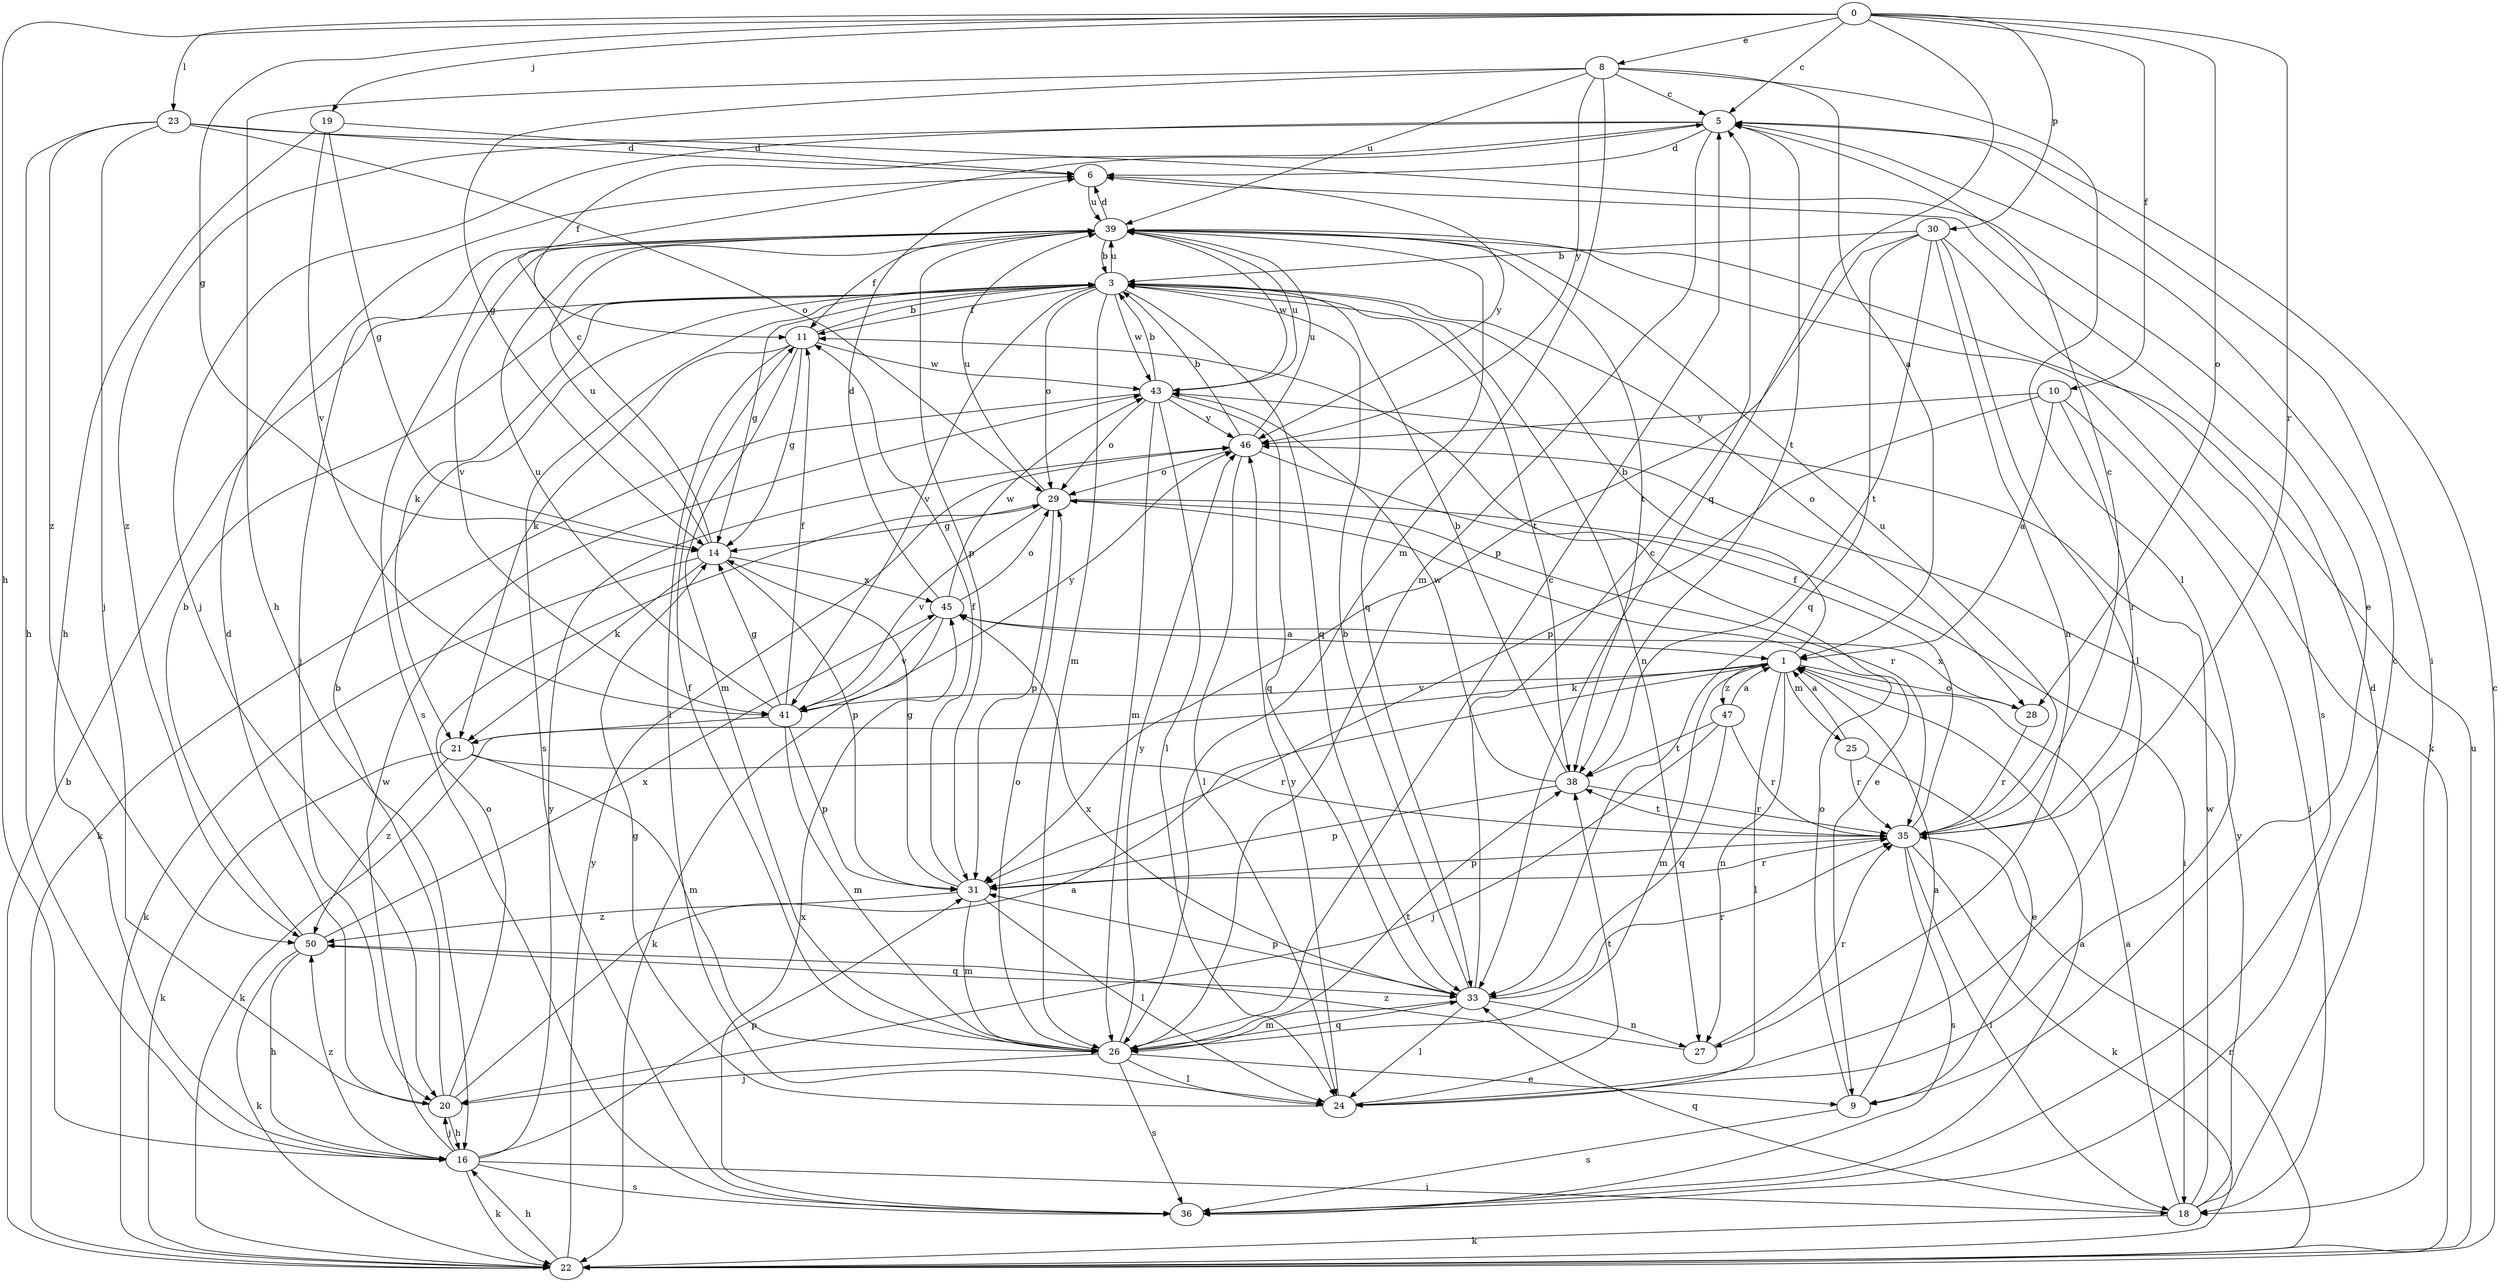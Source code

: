strict digraph  {
0;
1;
3;
5;
6;
8;
9;
10;
11;
14;
16;
18;
19;
20;
21;
22;
23;
24;
25;
26;
27;
28;
29;
30;
31;
33;
35;
36;
38;
39;
41;
43;
45;
46;
47;
50;
0 -> 5  [label=c];
0 -> 8  [label=e];
0 -> 10  [label=f];
0 -> 14  [label=g];
0 -> 16  [label=h];
0 -> 19  [label=j];
0 -> 23  [label=l];
0 -> 28  [label=o];
0 -> 30  [label=p];
0 -> 33  [label=q];
0 -> 35  [label=r];
1 -> 3  [label=b];
1 -> 21  [label=k];
1 -> 24  [label=l];
1 -> 25  [label=m];
1 -> 26  [label=m];
1 -> 27  [label=n];
1 -> 28  [label=o];
1 -> 41  [label=v];
1 -> 47  [label=z];
3 -> 11  [label=f];
3 -> 14  [label=g];
3 -> 21  [label=k];
3 -> 26  [label=m];
3 -> 27  [label=n];
3 -> 28  [label=o];
3 -> 29  [label=o];
3 -> 33  [label=q];
3 -> 36  [label=s];
3 -> 38  [label=t];
3 -> 39  [label=u];
3 -> 41  [label=v];
3 -> 43  [label=w];
5 -> 6  [label=d];
5 -> 11  [label=f];
5 -> 18  [label=i];
5 -> 20  [label=j];
5 -> 26  [label=m];
5 -> 38  [label=t];
5 -> 50  [label=z];
6 -> 39  [label=u];
6 -> 46  [label=y];
8 -> 1  [label=a];
8 -> 5  [label=c];
8 -> 14  [label=g];
8 -> 16  [label=h];
8 -> 24  [label=l];
8 -> 26  [label=m];
8 -> 39  [label=u];
8 -> 46  [label=y];
9 -> 1  [label=a];
9 -> 29  [label=o];
9 -> 36  [label=s];
10 -> 1  [label=a];
10 -> 18  [label=i];
10 -> 31  [label=p];
10 -> 35  [label=r];
10 -> 46  [label=y];
11 -> 3  [label=b];
11 -> 14  [label=g];
11 -> 21  [label=k];
11 -> 24  [label=l];
11 -> 26  [label=m];
11 -> 43  [label=w];
14 -> 5  [label=c];
14 -> 21  [label=k];
14 -> 22  [label=k];
14 -> 31  [label=p];
14 -> 39  [label=u];
14 -> 45  [label=x];
16 -> 18  [label=i];
16 -> 20  [label=j];
16 -> 22  [label=k];
16 -> 31  [label=p];
16 -> 36  [label=s];
16 -> 43  [label=w];
16 -> 46  [label=y];
16 -> 50  [label=z];
18 -> 1  [label=a];
18 -> 6  [label=d];
18 -> 22  [label=k];
18 -> 33  [label=q];
18 -> 43  [label=w];
18 -> 46  [label=y];
19 -> 6  [label=d];
19 -> 14  [label=g];
19 -> 16  [label=h];
19 -> 41  [label=v];
20 -> 1  [label=a];
20 -> 3  [label=b];
20 -> 6  [label=d];
20 -> 16  [label=h];
20 -> 29  [label=o];
21 -> 22  [label=k];
21 -> 26  [label=m];
21 -> 35  [label=r];
21 -> 50  [label=z];
22 -> 3  [label=b];
22 -> 5  [label=c];
22 -> 16  [label=h];
22 -> 35  [label=r];
22 -> 39  [label=u];
22 -> 46  [label=y];
23 -> 6  [label=d];
23 -> 9  [label=e];
23 -> 16  [label=h];
23 -> 20  [label=j];
23 -> 29  [label=o];
23 -> 50  [label=z];
24 -> 14  [label=g];
24 -> 38  [label=t];
24 -> 46  [label=y];
25 -> 1  [label=a];
25 -> 9  [label=e];
25 -> 35  [label=r];
26 -> 5  [label=c];
26 -> 9  [label=e];
26 -> 11  [label=f];
26 -> 20  [label=j];
26 -> 24  [label=l];
26 -> 29  [label=o];
26 -> 33  [label=q];
26 -> 36  [label=s];
26 -> 38  [label=t];
26 -> 46  [label=y];
27 -> 35  [label=r];
27 -> 50  [label=z];
28 -> 35  [label=r];
28 -> 45  [label=x];
29 -> 14  [label=g];
29 -> 18  [label=i];
29 -> 31  [label=p];
29 -> 35  [label=r];
29 -> 39  [label=u];
29 -> 41  [label=v];
30 -> 3  [label=b];
30 -> 24  [label=l];
30 -> 27  [label=n];
30 -> 31  [label=p];
30 -> 33  [label=q];
30 -> 36  [label=s];
30 -> 38  [label=t];
31 -> 11  [label=f];
31 -> 14  [label=g];
31 -> 24  [label=l];
31 -> 26  [label=m];
31 -> 35  [label=r];
31 -> 50  [label=z];
33 -> 3  [label=b];
33 -> 5  [label=c];
33 -> 24  [label=l];
33 -> 26  [label=m];
33 -> 27  [label=n];
33 -> 31  [label=p];
33 -> 35  [label=r];
33 -> 45  [label=x];
35 -> 5  [label=c];
35 -> 11  [label=f];
35 -> 18  [label=i];
35 -> 22  [label=k];
35 -> 31  [label=p];
35 -> 36  [label=s];
35 -> 38  [label=t];
35 -> 39  [label=u];
36 -> 1  [label=a];
36 -> 5  [label=c];
36 -> 45  [label=x];
38 -> 3  [label=b];
38 -> 31  [label=p];
38 -> 35  [label=r];
38 -> 43  [label=w];
39 -> 3  [label=b];
39 -> 6  [label=d];
39 -> 11  [label=f];
39 -> 20  [label=j];
39 -> 22  [label=k];
39 -> 31  [label=p];
39 -> 33  [label=q];
39 -> 36  [label=s];
39 -> 38  [label=t];
39 -> 41  [label=v];
39 -> 43  [label=w];
41 -> 11  [label=f];
41 -> 14  [label=g];
41 -> 22  [label=k];
41 -> 26  [label=m];
41 -> 31  [label=p];
41 -> 39  [label=u];
41 -> 46  [label=y];
43 -> 3  [label=b];
43 -> 22  [label=k];
43 -> 24  [label=l];
43 -> 26  [label=m];
43 -> 29  [label=o];
43 -> 33  [label=q];
43 -> 39  [label=u];
43 -> 46  [label=y];
45 -> 1  [label=a];
45 -> 6  [label=d];
45 -> 22  [label=k];
45 -> 29  [label=o];
45 -> 41  [label=v];
45 -> 43  [label=w];
46 -> 3  [label=b];
46 -> 9  [label=e];
46 -> 24  [label=l];
46 -> 29  [label=o];
46 -> 39  [label=u];
47 -> 1  [label=a];
47 -> 20  [label=j];
47 -> 33  [label=q];
47 -> 35  [label=r];
47 -> 38  [label=t];
50 -> 3  [label=b];
50 -> 16  [label=h];
50 -> 22  [label=k];
50 -> 33  [label=q];
50 -> 45  [label=x];
}
